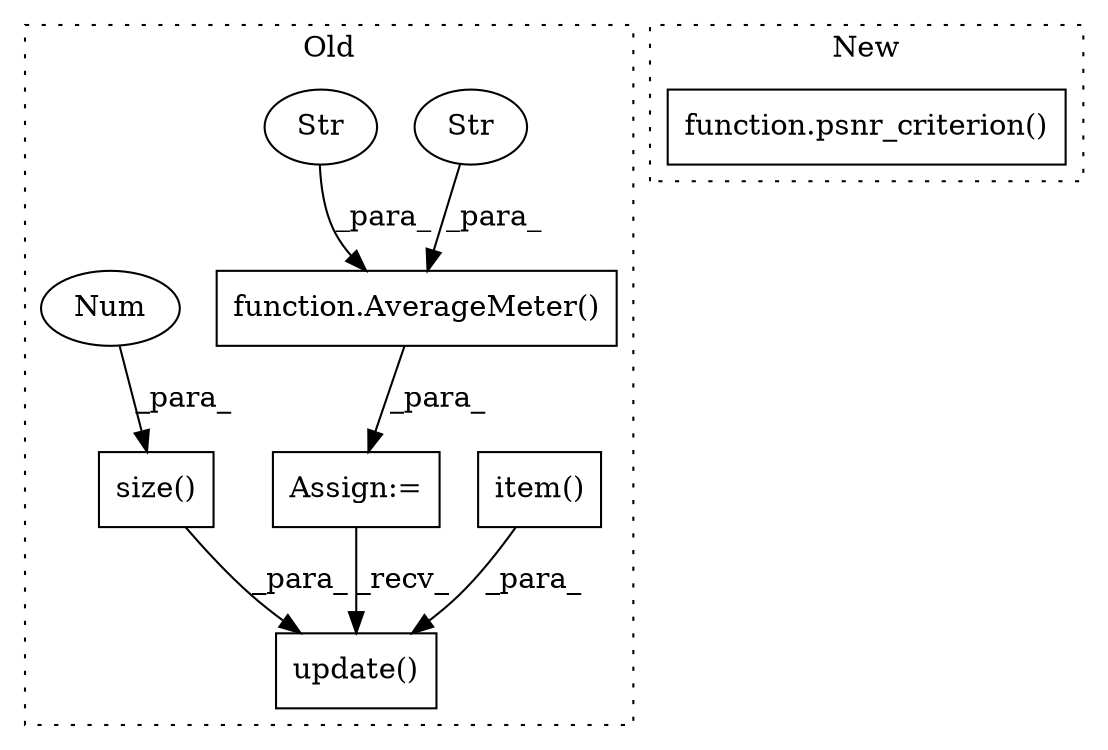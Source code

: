 digraph G {
subgraph cluster0 {
1 [label="update()" a="75" s="8253,8290" l="14,1" shape="box"];
3 [label="item()" a="75" s="8267" l="11" shape="box"];
4 [label="Assign:=" a="68" s="7500" l="3" shape="box"];
5 [label="function.AverageMeter()" a="75" s="7503,7531" l="13,1" shape="box"];
6 [label="Str" a="66" s="7516" l="6" shape="ellipse"];
7 [label="Str" a="66" s="7524" l="7" shape="ellipse"];
8 [label="size()" a="75" s="8280,8289" l="8,1" shape="box"];
9 [label="Num" a="76" s="8288" l="1" shape="ellipse"];
label = "Old";
style="dotted";
}
subgraph cluster1 {
2 [label="function.psnr_criterion()" a="75" s="8194,8215" l="15,1" shape="box"];
label = "New";
style="dotted";
}
3 -> 1 [label="_para_"];
4 -> 1 [label="_recv_"];
5 -> 4 [label="_para_"];
6 -> 5 [label="_para_"];
7 -> 5 [label="_para_"];
8 -> 1 [label="_para_"];
9 -> 8 [label="_para_"];
}
